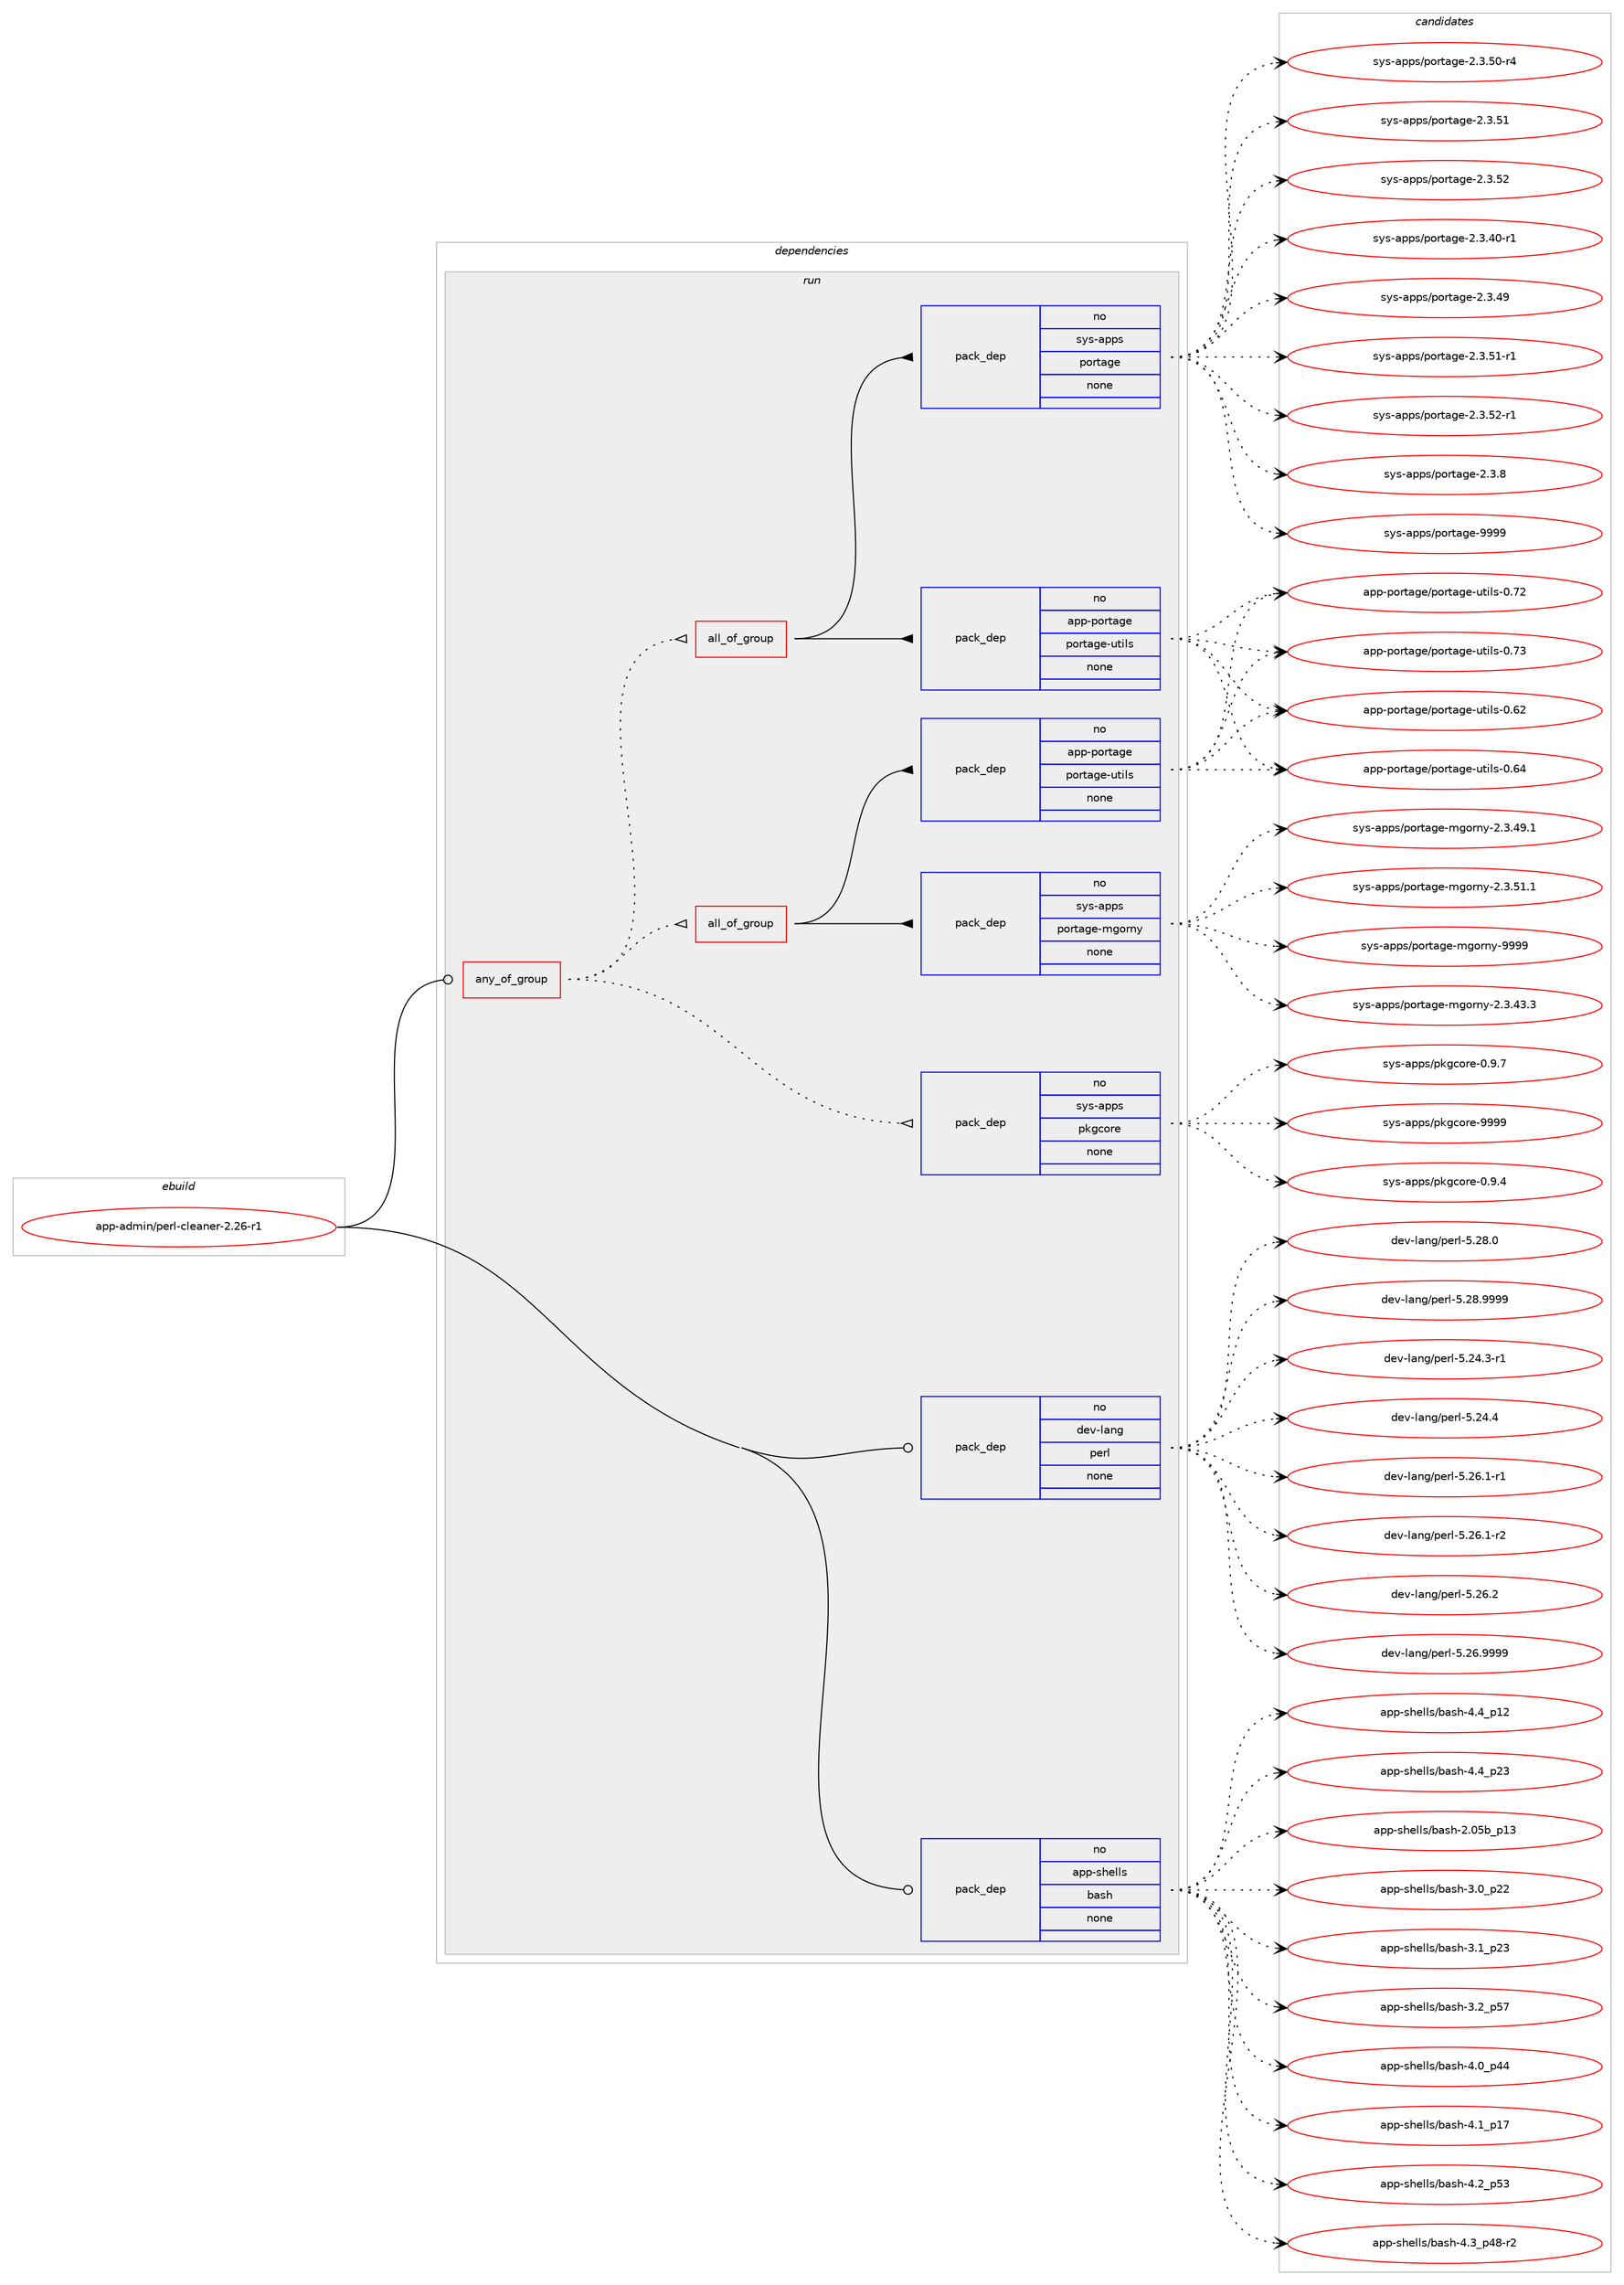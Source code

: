 digraph prolog {

# *************
# Graph options
# *************

newrank=true;
concentrate=true;
compound=true;
graph [rankdir=LR,fontname=Helvetica,fontsize=10,ranksep=1.5];#, ranksep=2.5, nodesep=0.2];
edge  [arrowhead=vee];
node  [fontname=Helvetica,fontsize=10];

# **********
# The ebuild
# **********

subgraph cluster_leftcol {
color=gray;
rank=same;
label=<<i>ebuild</i>>;
id [label="app-admin/perl-cleaner-2.26-r1", color=red, width=4, href="../app-admin/perl-cleaner-2.26-r1.svg"];
}

# ****************
# The dependencies
# ****************

subgraph cluster_midcol {
color=gray;
label=<<i>dependencies</i>>;
subgraph cluster_compile {
fillcolor="#eeeeee";
style=filled;
label=<<i>compile</i>>;
}
subgraph cluster_compileandrun {
fillcolor="#eeeeee";
style=filled;
label=<<i>compile and run</i>>;
}
subgraph cluster_run {
fillcolor="#eeeeee";
style=filled;
label=<<i>run</i>>;
subgraph any55 {
dependency1064 [label=<<TABLE BORDER="0" CELLBORDER="1" CELLSPACING="0" CELLPADDING="4"><TR><TD CELLPADDING="10">any_of_group</TD></TR></TABLE>>, shape=none, color=red];subgraph all5 {
dependency1065 [label=<<TABLE BORDER="0" CELLBORDER="1" CELLSPACING="0" CELLPADDING="4"><TR><TD CELLPADDING="10">all_of_group</TD></TR></TABLE>>, shape=none, color=red];subgraph pack854 {
dependency1066 [label=<<TABLE BORDER="0" CELLBORDER="1" CELLSPACING="0" CELLPADDING="4" WIDTH="220"><TR><TD ROWSPAN="6" CELLPADDING="30">pack_dep</TD></TR><TR><TD WIDTH="110">no</TD></TR><TR><TD>sys-apps</TD></TR><TR><TD>portage</TD></TR><TR><TD>none</TD></TR><TR><TD></TD></TR></TABLE>>, shape=none, color=blue];
}
dependency1065:e -> dependency1066:w [weight=20,style="solid",arrowhead="inv"];
subgraph pack855 {
dependency1067 [label=<<TABLE BORDER="0" CELLBORDER="1" CELLSPACING="0" CELLPADDING="4" WIDTH="220"><TR><TD ROWSPAN="6" CELLPADDING="30">pack_dep</TD></TR><TR><TD WIDTH="110">no</TD></TR><TR><TD>app-portage</TD></TR><TR><TD>portage-utils</TD></TR><TR><TD>none</TD></TR><TR><TD></TD></TR></TABLE>>, shape=none, color=blue];
}
dependency1065:e -> dependency1067:w [weight=20,style="solid",arrowhead="inv"];
}
dependency1064:e -> dependency1065:w [weight=20,style="dotted",arrowhead="oinv"];
subgraph all6 {
dependency1068 [label=<<TABLE BORDER="0" CELLBORDER="1" CELLSPACING="0" CELLPADDING="4"><TR><TD CELLPADDING="10">all_of_group</TD></TR></TABLE>>, shape=none, color=red];subgraph pack856 {
dependency1069 [label=<<TABLE BORDER="0" CELLBORDER="1" CELLSPACING="0" CELLPADDING="4" WIDTH="220"><TR><TD ROWSPAN="6" CELLPADDING="30">pack_dep</TD></TR><TR><TD WIDTH="110">no</TD></TR><TR><TD>sys-apps</TD></TR><TR><TD>portage-mgorny</TD></TR><TR><TD>none</TD></TR><TR><TD></TD></TR></TABLE>>, shape=none, color=blue];
}
dependency1068:e -> dependency1069:w [weight=20,style="solid",arrowhead="inv"];
subgraph pack857 {
dependency1070 [label=<<TABLE BORDER="0" CELLBORDER="1" CELLSPACING="0" CELLPADDING="4" WIDTH="220"><TR><TD ROWSPAN="6" CELLPADDING="30">pack_dep</TD></TR><TR><TD WIDTH="110">no</TD></TR><TR><TD>app-portage</TD></TR><TR><TD>portage-utils</TD></TR><TR><TD>none</TD></TR><TR><TD></TD></TR></TABLE>>, shape=none, color=blue];
}
dependency1068:e -> dependency1070:w [weight=20,style="solid",arrowhead="inv"];
}
dependency1064:e -> dependency1068:w [weight=20,style="dotted",arrowhead="oinv"];
subgraph pack858 {
dependency1071 [label=<<TABLE BORDER="0" CELLBORDER="1" CELLSPACING="0" CELLPADDING="4" WIDTH="220"><TR><TD ROWSPAN="6" CELLPADDING="30">pack_dep</TD></TR><TR><TD WIDTH="110">no</TD></TR><TR><TD>sys-apps</TD></TR><TR><TD>pkgcore</TD></TR><TR><TD>none</TD></TR><TR><TD></TD></TR></TABLE>>, shape=none, color=blue];
}
dependency1064:e -> dependency1071:w [weight=20,style="dotted",arrowhead="oinv"];
}
id:e -> dependency1064:w [weight=20,style="solid",arrowhead="odot"];
subgraph pack859 {
dependency1072 [label=<<TABLE BORDER="0" CELLBORDER="1" CELLSPACING="0" CELLPADDING="4" WIDTH="220"><TR><TD ROWSPAN="6" CELLPADDING="30">pack_dep</TD></TR><TR><TD WIDTH="110">no</TD></TR><TR><TD>app-shells</TD></TR><TR><TD>bash</TD></TR><TR><TD>none</TD></TR><TR><TD></TD></TR></TABLE>>, shape=none, color=blue];
}
id:e -> dependency1072:w [weight=20,style="solid",arrowhead="odot"];
subgraph pack860 {
dependency1073 [label=<<TABLE BORDER="0" CELLBORDER="1" CELLSPACING="0" CELLPADDING="4" WIDTH="220"><TR><TD ROWSPAN="6" CELLPADDING="30">pack_dep</TD></TR><TR><TD WIDTH="110">no</TD></TR><TR><TD>dev-lang</TD></TR><TR><TD>perl</TD></TR><TR><TD>none</TD></TR><TR><TD></TD></TR></TABLE>>, shape=none, color=blue];
}
id:e -> dependency1073:w [weight=20,style="solid",arrowhead="odot"];
}
}

# **************
# The candidates
# **************

subgraph cluster_choices {
rank=same;
color=gray;
label=<<i>candidates</i>>;

subgraph choice854 {
color=black;
nodesep=1;
choice11512111545971121121154711211111411697103101455046514653484511452 [label="sys-apps/portage-2.3.50-r4", color=red, width=4,href="../sys-apps/portage-2.3.50-r4.svg"];
choice1151211154597112112115471121111141169710310145504651465349 [label="sys-apps/portage-2.3.51", color=red, width=4,href="../sys-apps/portage-2.3.51.svg"];
choice1151211154597112112115471121111141169710310145504651465350 [label="sys-apps/portage-2.3.52", color=red, width=4,href="../sys-apps/portage-2.3.52.svg"];
choice11512111545971121121154711211111411697103101455046514652484511449 [label="sys-apps/portage-2.3.40-r1", color=red, width=4,href="../sys-apps/portage-2.3.40-r1.svg"];
choice1151211154597112112115471121111141169710310145504651465257 [label="sys-apps/portage-2.3.49", color=red, width=4,href="../sys-apps/portage-2.3.49.svg"];
choice11512111545971121121154711211111411697103101455046514653494511449 [label="sys-apps/portage-2.3.51-r1", color=red, width=4,href="../sys-apps/portage-2.3.51-r1.svg"];
choice11512111545971121121154711211111411697103101455046514653504511449 [label="sys-apps/portage-2.3.52-r1", color=red, width=4,href="../sys-apps/portage-2.3.52-r1.svg"];
choice11512111545971121121154711211111411697103101455046514656 [label="sys-apps/portage-2.3.8", color=red, width=4,href="../sys-apps/portage-2.3.8.svg"];
choice115121115459711211211547112111114116971031014557575757 [label="sys-apps/portage-9999", color=red, width=4,href="../sys-apps/portage-9999.svg"];
dependency1066:e -> choice11512111545971121121154711211111411697103101455046514653484511452:w [style=dotted,weight="100"];
dependency1066:e -> choice1151211154597112112115471121111141169710310145504651465349:w [style=dotted,weight="100"];
dependency1066:e -> choice1151211154597112112115471121111141169710310145504651465350:w [style=dotted,weight="100"];
dependency1066:e -> choice11512111545971121121154711211111411697103101455046514652484511449:w [style=dotted,weight="100"];
dependency1066:e -> choice1151211154597112112115471121111141169710310145504651465257:w [style=dotted,weight="100"];
dependency1066:e -> choice11512111545971121121154711211111411697103101455046514653494511449:w [style=dotted,weight="100"];
dependency1066:e -> choice11512111545971121121154711211111411697103101455046514653504511449:w [style=dotted,weight="100"];
dependency1066:e -> choice11512111545971121121154711211111411697103101455046514656:w [style=dotted,weight="100"];
dependency1066:e -> choice115121115459711211211547112111114116971031014557575757:w [style=dotted,weight="100"];
}
subgraph choice855 {
color=black;
nodesep=1;
choice9711211245112111114116971031014711211111411697103101451171161051081154548465450 [label="app-portage/portage-utils-0.62", color=red, width=4,href="../app-portage/portage-utils-0.62.svg"];
choice9711211245112111114116971031014711211111411697103101451171161051081154548465452 [label="app-portage/portage-utils-0.64", color=red, width=4,href="../app-portage/portage-utils-0.64.svg"];
choice9711211245112111114116971031014711211111411697103101451171161051081154548465550 [label="app-portage/portage-utils-0.72", color=red, width=4,href="../app-portage/portage-utils-0.72.svg"];
choice9711211245112111114116971031014711211111411697103101451171161051081154548465551 [label="app-portage/portage-utils-0.73", color=red, width=4,href="../app-portage/portage-utils-0.73.svg"];
dependency1067:e -> choice9711211245112111114116971031014711211111411697103101451171161051081154548465450:w [style=dotted,weight="100"];
dependency1067:e -> choice9711211245112111114116971031014711211111411697103101451171161051081154548465452:w [style=dotted,weight="100"];
dependency1067:e -> choice9711211245112111114116971031014711211111411697103101451171161051081154548465550:w [style=dotted,weight="100"];
dependency1067:e -> choice9711211245112111114116971031014711211111411697103101451171161051081154548465551:w [style=dotted,weight="100"];
}
subgraph choice856 {
color=black;
nodesep=1;
choice1151211154597112112115471121111141169710310145109103111114110121455046514652514651 [label="sys-apps/portage-mgorny-2.3.43.3", color=red, width=4,href="../sys-apps/portage-mgorny-2.3.43.3.svg"];
choice1151211154597112112115471121111141169710310145109103111114110121455046514652574649 [label="sys-apps/portage-mgorny-2.3.49.1", color=red, width=4,href="../sys-apps/portage-mgorny-2.3.49.1.svg"];
choice1151211154597112112115471121111141169710310145109103111114110121455046514653494649 [label="sys-apps/portage-mgorny-2.3.51.1", color=red, width=4,href="../sys-apps/portage-mgorny-2.3.51.1.svg"];
choice11512111545971121121154711211111411697103101451091031111141101214557575757 [label="sys-apps/portage-mgorny-9999", color=red, width=4,href="../sys-apps/portage-mgorny-9999.svg"];
dependency1069:e -> choice1151211154597112112115471121111141169710310145109103111114110121455046514652514651:w [style=dotted,weight="100"];
dependency1069:e -> choice1151211154597112112115471121111141169710310145109103111114110121455046514652574649:w [style=dotted,weight="100"];
dependency1069:e -> choice1151211154597112112115471121111141169710310145109103111114110121455046514653494649:w [style=dotted,weight="100"];
dependency1069:e -> choice11512111545971121121154711211111411697103101451091031111141101214557575757:w [style=dotted,weight="100"];
}
subgraph choice857 {
color=black;
nodesep=1;
choice9711211245112111114116971031014711211111411697103101451171161051081154548465450 [label="app-portage/portage-utils-0.62", color=red, width=4,href="../app-portage/portage-utils-0.62.svg"];
choice9711211245112111114116971031014711211111411697103101451171161051081154548465452 [label="app-portage/portage-utils-0.64", color=red, width=4,href="../app-portage/portage-utils-0.64.svg"];
choice9711211245112111114116971031014711211111411697103101451171161051081154548465550 [label="app-portage/portage-utils-0.72", color=red, width=4,href="../app-portage/portage-utils-0.72.svg"];
choice9711211245112111114116971031014711211111411697103101451171161051081154548465551 [label="app-portage/portage-utils-0.73", color=red, width=4,href="../app-portage/portage-utils-0.73.svg"];
dependency1070:e -> choice9711211245112111114116971031014711211111411697103101451171161051081154548465450:w [style=dotted,weight="100"];
dependency1070:e -> choice9711211245112111114116971031014711211111411697103101451171161051081154548465452:w [style=dotted,weight="100"];
dependency1070:e -> choice9711211245112111114116971031014711211111411697103101451171161051081154548465550:w [style=dotted,weight="100"];
dependency1070:e -> choice9711211245112111114116971031014711211111411697103101451171161051081154548465551:w [style=dotted,weight="100"];
}
subgraph choice858 {
color=black;
nodesep=1;
choice11512111545971121121154711210710399111114101454846574652 [label="sys-apps/pkgcore-0.9.4", color=red, width=4,href="../sys-apps/pkgcore-0.9.4.svg"];
choice11512111545971121121154711210710399111114101454846574655 [label="sys-apps/pkgcore-0.9.7", color=red, width=4,href="../sys-apps/pkgcore-0.9.7.svg"];
choice115121115459711211211547112107103991111141014557575757 [label="sys-apps/pkgcore-9999", color=red, width=4,href="../sys-apps/pkgcore-9999.svg"];
dependency1071:e -> choice11512111545971121121154711210710399111114101454846574652:w [style=dotted,weight="100"];
dependency1071:e -> choice11512111545971121121154711210710399111114101454846574655:w [style=dotted,weight="100"];
dependency1071:e -> choice115121115459711211211547112107103991111141014557575757:w [style=dotted,weight="100"];
}
subgraph choice859 {
color=black;
nodesep=1;
choice9711211245115104101108108115479897115104455046485398951124951 [label="app-shells/bash-2.05b_p13", color=red, width=4,href="../app-shells/bash-2.05b_p13.svg"];
choice971121124511510410110810811547989711510445514648951125050 [label="app-shells/bash-3.0_p22", color=red, width=4,href="../app-shells/bash-3.0_p22.svg"];
choice971121124511510410110810811547989711510445514649951125051 [label="app-shells/bash-3.1_p23", color=red, width=4,href="../app-shells/bash-3.1_p23.svg"];
choice971121124511510410110810811547989711510445514650951125355 [label="app-shells/bash-3.2_p57", color=red, width=4,href="../app-shells/bash-3.2_p57.svg"];
choice971121124511510410110810811547989711510445524648951125252 [label="app-shells/bash-4.0_p44", color=red, width=4,href="../app-shells/bash-4.0_p44.svg"];
choice971121124511510410110810811547989711510445524649951124955 [label="app-shells/bash-4.1_p17", color=red, width=4,href="../app-shells/bash-4.1_p17.svg"];
choice971121124511510410110810811547989711510445524650951125351 [label="app-shells/bash-4.2_p53", color=red, width=4,href="../app-shells/bash-4.2_p53.svg"];
choice9711211245115104101108108115479897115104455246519511252564511450 [label="app-shells/bash-4.3_p48-r2", color=red, width=4,href="../app-shells/bash-4.3_p48-r2.svg"];
choice971121124511510410110810811547989711510445524652951124950 [label="app-shells/bash-4.4_p12", color=red, width=4,href="../app-shells/bash-4.4_p12.svg"];
choice971121124511510410110810811547989711510445524652951125051 [label="app-shells/bash-4.4_p23", color=red, width=4,href="../app-shells/bash-4.4_p23.svg"];
dependency1072:e -> choice9711211245115104101108108115479897115104455046485398951124951:w [style=dotted,weight="100"];
dependency1072:e -> choice971121124511510410110810811547989711510445514648951125050:w [style=dotted,weight="100"];
dependency1072:e -> choice971121124511510410110810811547989711510445514649951125051:w [style=dotted,weight="100"];
dependency1072:e -> choice971121124511510410110810811547989711510445514650951125355:w [style=dotted,weight="100"];
dependency1072:e -> choice971121124511510410110810811547989711510445524648951125252:w [style=dotted,weight="100"];
dependency1072:e -> choice971121124511510410110810811547989711510445524649951124955:w [style=dotted,weight="100"];
dependency1072:e -> choice971121124511510410110810811547989711510445524650951125351:w [style=dotted,weight="100"];
dependency1072:e -> choice9711211245115104101108108115479897115104455246519511252564511450:w [style=dotted,weight="100"];
dependency1072:e -> choice971121124511510410110810811547989711510445524652951124950:w [style=dotted,weight="100"];
dependency1072:e -> choice971121124511510410110810811547989711510445524652951125051:w [style=dotted,weight="100"];
}
subgraph choice860 {
color=black;
nodesep=1;
choice100101118451089711010347112101114108455346505246514511449 [label="dev-lang/perl-5.24.3-r1", color=red, width=4,href="../dev-lang/perl-5.24.3-r1.svg"];
choice10010111845108971101034711210111410845534650524652 [label="dev-lang/perl-5.24.4", color=red, width=4,href="../dev-lang/perl-5.24.4.svg"];
choice100101118451089711010347112101114108455346505446494511449 [label="dev-lang/perl-5.26.1-r1", color=red, width=4,href="../dev-lang/perl-5.26.1-r1.svg"];
choice100101118451089711010347112101114108455346505446494511450 [label="dev-lang/perl-5.26.1-r2", color=red, width=4,href="../dev-lang/perl-5.26.1-r2.svg"];
choice10010111845108971101034711210111410845534650544650 [label="dev-lang/perl-5.26.2", color=red, width=4,href="../dev-lang/perl-5.26.2.svg"];
choice10010111845108971101034711210111410845534650544657575757 [label="dev-lang/perl-5.26.9999", color=red, width=4,href="../dev-lang/perl-5.26.9999.svg"];
choice10010111845108971101034711210111410845534650564648 [label="dev-lang/perl-5.28.0", color=red, width=4,href="../dev-lang/perl-5.28.0.svg"];
choice10010111845108971101034711210111410845534650564657575757 [label="dev-lang/perl-5.28.9999", color=red, width=4,href="../dev-lang/perl-5.28.9999.svg"];
dependency1073:e -> choice100101118451089711010347112101114108455346505246514511449:w [style=dotted,weight="100"];
dependency1073:e -> choice10010111845108971101034711210111410845534650524652:w [style=dotted,weight="100"];
dependency1073:e -> choice100101118451089711010347112101114108455346505446494511449:w [style=dotted,weight="100"];
dependency1073:e -> choice100101118451089711010347112101114108455346505446494511450:w [style=dotted,weight="100"];
dependency1073:e -> choice10010111845108971101034711210111410845534650544650:w [style=dotted,weight="100"];
dependency1073:e -> choice10010111845108971101034711210111410845534650544657575757:w [style=dotted,weight="100"];
dependency1073:e -> choice10010111845108971101034711210111410845534650564648:w [style=dotted,weight="100"];
dependency1073:e -> choice10010111845108971101034711210111410845534650564657575757:w [style=dotted,weight="100"];
}
}

}
